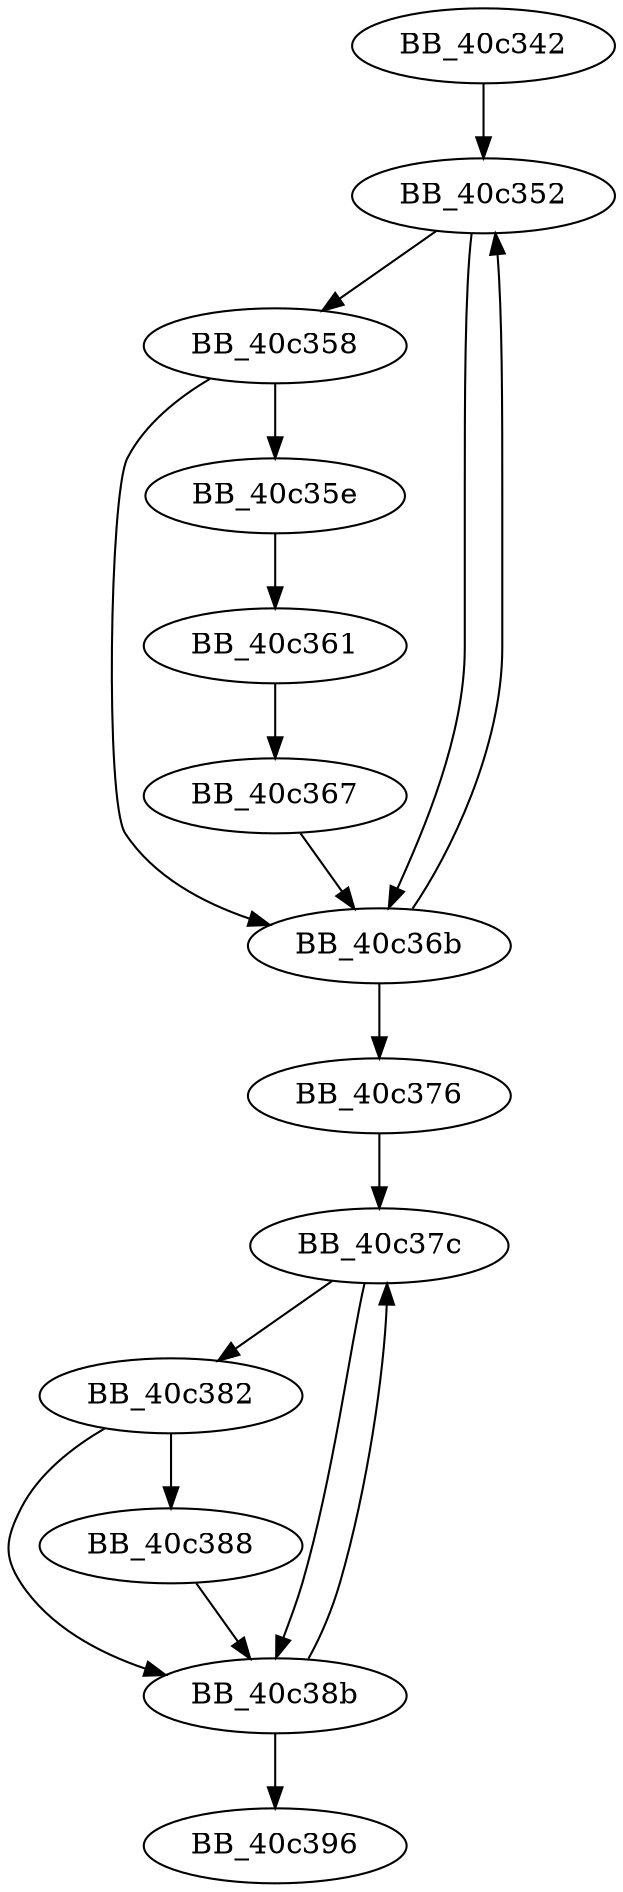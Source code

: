 DiGraph __mtdeletelocks{
BB_40c342->BB_40c352
BB_40c352->BB_40c358
BB_40c352->BB_40c36b
BB_40c358->BB_40c35e
BB_40c358->BB_40c36b
BB_40c35e->BB_40c361
BB_40c361->BB_40c367
BB_40c367->BB_40c36b
BB_40c36b->BB_40c352
BB_40c36b->BB_40c376
BB_40c376->BB_40c37c
BB_40c37c->BB_40c382
BB_40c37c->BB_40c38b
BB_40c382->BB_40c388
BB_40c382->BB_40c38b
BB_40c388->BB_40c38b
BB_40c38b->BB_40c37c
BB_40c38b->BB_40c396
}
